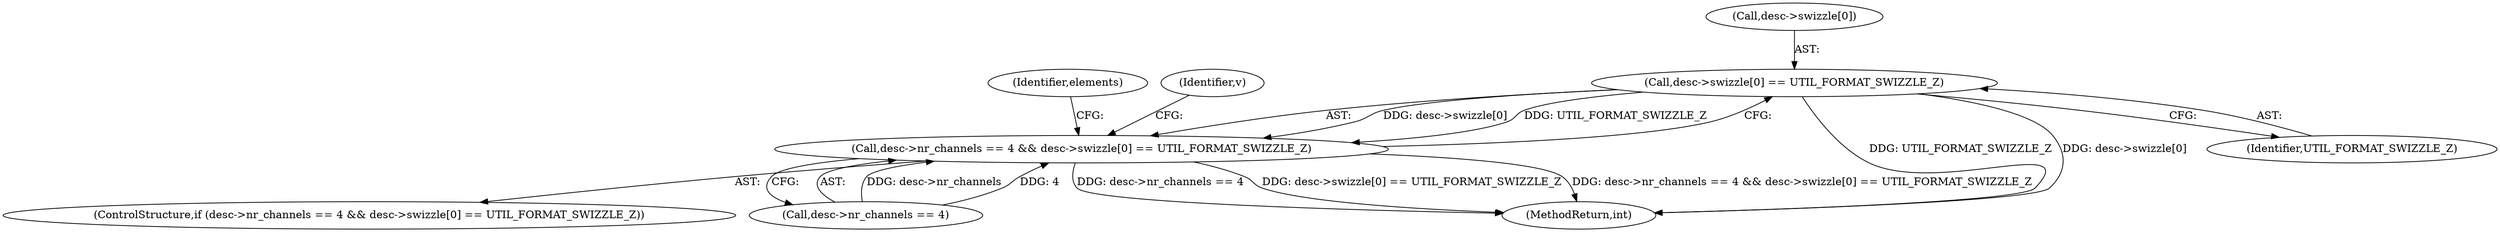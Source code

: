 digraph "0_virglrenderer_114688c526fe45f341d75ccd1d85473c3b08f7a7@array" {
"1000477" [label="(Call,desc->swizzle[0] == UTIL_FORMAT_SWIZZLE_Z)"];
"1000471" [label="(Call,desc->nr_channels == 4 && desc->swizzle[0] == UTIL_FORMAT_SWIZZLE_Z)"];
"1000498" [label="(Identifier,elements)"];
"1000471" [label="(Call,desc->nr_channels == 4 && desc->swizzle[0] == UTIL_FORMAT_SWIZZLE_Z)"];
"1000472" [label="(Call,desc->nr_channels == 4)"];
"1000488" [label="(Identifier,v)"];
"1000477" [label="(Call,desc->swizzle[0] == UTIL_FORMAT_SWIZZLE_Z)"];
"1000470" [label="(ControlStructure,if (desc->nr_channels == 4 && desc->swizzle[0] == UTIL_FORMAT_SWIZZLE_Z))"];
"1000478" [label="(Call,desc->swizzle[0])"];
"1000523" [label="(MethodReturn,int)"];
"1000483" [label="(Identifier,UTIL_FORMAT_SWIZZLE_Z)"];
"1000477" -> "1000471"  [label="AST: "];
"1000477" -> "1000483"  [label="CFG: "];
"1000478" -> "1000477"  [label="AST: "];
"1000483" -> "1000477"  [label="AST: "];
"1000471" -> "1000477"  [label="CFG: "];
"1000477" -> "1000523"  [label="DDG: UTIL_FORMAT_SWIZZLE_Z"];
"1000477" -> "1000523"  [label="DDG: desc->swizzle[0]"];
"1000477" -> "1000471"  [label="DDG: desc->swizzle[0]"];
"1000477" -> "1000471"  [label="DDG: UTIL_FORMAT_SWIZZLE_Z"];
"1000471" -> "1000470"  [label="AST: "];
"1000471" -> "1000472"  [label="CFG: "];
"1000472" -> "1000471"  [label="AST: "];
"1000488" -> "1000471"  [label="CFG: "];
"1000498" -> "1000471"  [label="CFG: "];
"1000471" -> "1000523"  [label="DDG: desc->nr_channels == 4"];
"1000471" -> "1000523"  [label="DDG: desc->swizzle[0] == UTIL_FORMAT_SWIZZLE_Z"];
"1000471" -> "1000523"  [label="DDG: desc->nr_channels == 4 && desc->swizzle[0] == UTIL_FORMAT_SWIZZLE_Z"];
"1000472" -> "1000471"  [label="DDG: desc->nr_channels"];
"1000472" -> "1000471"  [label="DDG: 4"];
}
